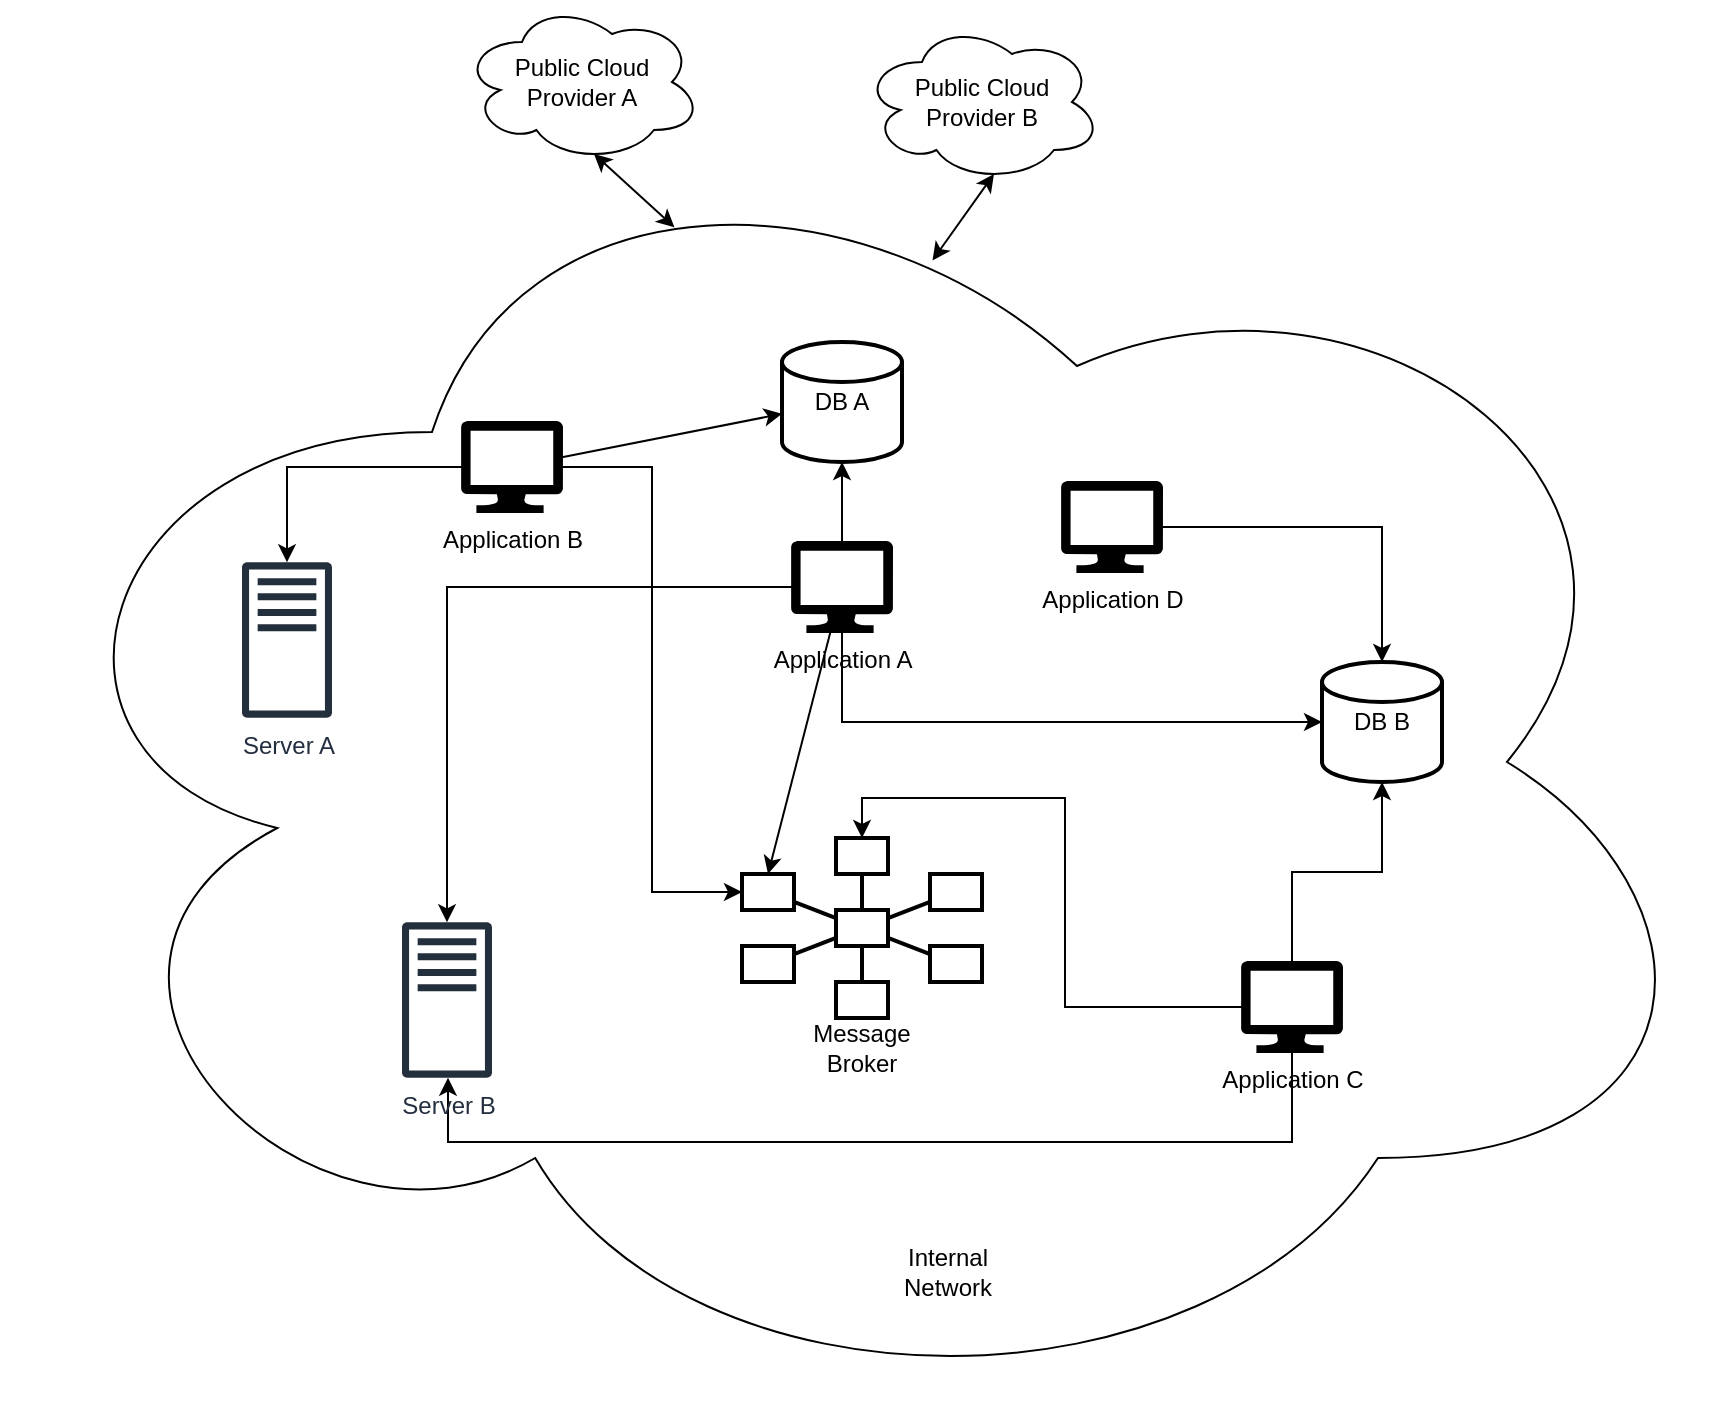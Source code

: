 <mxfile version="23.1.4" type="device">
  <diagram name="Page-1" id="sPnmD_4Wyx7seCbhBnno">
    <mxGraphModel dx="2314" dy="2229" grid="1" gridSize="10" guides="1" tooltips="1" connect="1" arrows="1" fold="1" page="1" pageScale="1" pageWidth="850" pageHeight="1100" math="0" shadow="0">
      <root>
        <mxCell id="0" />
        <mxCell id="1" parent="0" />
        <mxCell id="ukYczLT7QkBG6kKqyN5O-36" value="" style="ellipse;shape=cloud;whiteSpace=wrap;html=1;" vertex="1" parent="1">
          <mxGeometry x="20" y="-60" width="860" height="660" as="geometry" />
        </mxCell>
        <mxCell id="ukYczLT7QkBG6kKqyN5O-2" value="DB A" style="strokeWidth=2;html=1;shape=mxgraph.flowchart.database;whiteSpace=wrap;" vertex="1" parent="1">
          <mxGeometry x="410" y="60" width="60" height="60" as="geometry" />
        </mxCell>
        <mxCell id="ukYczLT7QkBG6kKqyN5O-38" style="edgeStyle=orthogonalEdgeStyle;rounded=0;orthogonalLoop=1;jettySize=auto;html=1;" edge="1" parent="1" source="ukYczLT7QkBG6kKqyN5O-3" target="ukYczLT7QkBG6kKqyN5O-2">
          <mxGeometry relative="1" as="geometry">
            <Array as="points">
              <mxPoint x="440" y="150" />
              <mxPoint x="440" y="150" />
            </Array>
          </mxGeometry>
        </mxCell>
        <mxCell id="ukYczLT7QkBG6kKqyN5O-45" style="rounded=0;orthogonalLoop=1;jettySize=auto;html=1;entryX=0.5;entryY=0;entryDx=0;entryDy=0;" edge="1" parent="1" source="ukYczLT7QkBG6kKqyN5O-3" target="ukYczLT7QkBG6kKqyN5O-6">
          <mxGeometry relative="1" as="geometry" />
        </mxCell>
        <mxCell id="ukYczLT7QkBG6kKqyN5O-59" style="edgeStyle=orthogonalEdgeStyle;rounded=0;orthogonalLoop=1;jettySize=auto;html=1;" edge="1" parent="1" source="ukYczLT7QkBG6kKqyN5O-3" target="ukYczLT7QkBG6kKqyN5O-33">
          <mxGeometry relative="1" as="geometry" />
        </mxCell>
        <mxCell id="ukYczLT7QkBG6kKqyN5O-3" value="&lt;div&gt;Application A&lt;br&gt;&lt;/div&gt;" style="verticalLabelPosition=bottom;html=1;verticalAlign=top;align=center;strokeColor=#000000;fillColor=#000000;shape=mxgraph.azure.computer;pointerEvents=1;" vertex="1" parent="1">
          <mxGeometry x="415" y="160" width="50" height="45" as="geometry" />
        </mxCell>
        <mxCell id="ukYczLT7QkBG6kKqyN5O-4" value="Server A" style="sketch=0;outlineConnect=0;fontColor=#232F3E;gradientColor=none;fillColor=#232F3D;strokeColor=none;dashed=0;verticalLabelPosition=bottom;verticalAlign=top;align=center;html=1;fontSize=12;fontStyle=0;aspect=fixed;pointerEvents=1;shape=mxgraph.aws4.traditional_server;" vertex="1" parent="1">
          <mxGeometry x="140" y="170" width="45" height="78" as="geometry" />
        </mxCell>
        <mxCell id="ukYczLT7QkBG6kKqyN5O-19" value="" style="group" vertex="1" connectable="0" parent="1">
          <mxGeometry x="390" y="308" width="120" height="120" as="geometry" />
        </mxCell>
        <mxCell id="ukYczLT7QkBG6kKqyN5O-5" value="" style="strokeWidth=2;dashed=0;align=center;fontSize=8;shape=rect;fillColor=#FFFFFF;strokeColor=#000000;" vertex="1" parent="ukYczLT7QkBG6kKqyN5O-19">
          <mxGeometry x="47" width="26" height="18" as="geometry" />
        </mxCell>
        <mxCell id="ukYczLT7QkBG6kKqyN5O-6" value="" style="strokeWidth=2;dashed=0;align=center;fontSize=8;shape=rect;fillColor=#FFFFFF;strokeColor=#000000;" vertex="1" parent="ukYczLT7QkBG6kKqyN5O-19">
          <mxGeometry y="18" width="26" height="18" as="geometry" />
        </mxCell>
        <mxCell id="ukYczLT7QkBG6kKqyN5O-7" value="" style="strokeWidth=2;dashed=0;align=center;fontSize=8;shape=rect;fillColor=#FFFFFF;strokeColor=#000000;" vertex="1" parent="ukYczLT7QkBG6kKqyN5O-19">
          <mxGeometry x="94" y="18" width="26" height="18" as="geometry" />
        </mxCell>
        <mxCell id="ukYczLT7QkBG6kKqyN5O-8" value="" style="strokeWidth=2;dashed=0;align=center;fontSize=8;shape=rect;fillColor=#FFFFFF;strokeColor=#000000;" vertex="1" parent="ukYczLT7QkBG6kKqyN5O-19">
          <mxGeometry y="54" width="26" height="18" as="geometry" />
        </mxCell>
        <mxCell id="ukYczLT7QkBG6kKqyN5O-9" value="" style="strokeWidth=2;dashed=0;align=center;fontSize=8;shape=rect;fillColor=#FFFFFF;strokeColor=#000000;" vertex="1" parent="ukYczLT7QkBG6kKqyN5O-19">
          <mxGeometry x="94" y="54" width="26" height="18" as="geometry" />
        </mxCell>
        <mxCell id="ukYczLT7QkBG6kKqyN5O-10" value="" style="strokeWidth=2;dashed=0;align=center;fontSize=8;shape=rect;fillColor=#FFFFFF;strokeColor=#000000;" vertex="1" parent="ukYczLT7QkBG6kKqyN5O-19">
          <mxGeometry x="47" y="72" width="26" height="18" as="geometry" />
        </mxCell>
        <mxCell id="ukYczLT7QkBG6kKqyN5O-11" value="" style="strokeWidth=2;dashed=0;align=center;fontSize=8;shape=rect;fillColor=#FFFFFF;strokeColor=#000000;" vertex="1" parent="ukYczLT7QkBG6kKqyN5O-19">
          <mxGeometry x="47" y="36" width="26" height="18" as="geometry" />
        </mxCell>
        <mxCell id="ukYczLT7QkBG6kKqyN5O-12" value="" style="edgeStyle=none;endArrow=none;dashed=0;html=1;strokeWidth=2;rounded=0;fillColor=#FFFFFF;" edge="1" source="ukYczLT7QkBG6kKqyN5O-11" target="ukYczLT7QkBG6kKqyN5O-5" parent="ukYczLT7QkBG6kKqyN5O-19">
          <mxGeometry relative="1" as="geometry" />
        </mxCell>
        <mxCell id="ukYczLT7QkBG6kKqyN5O-13" value="" style="edgeStyle=none;endArrow=none;dashed=0;html=1;strokeWidth=2;rounded=0;fillColor=#FFFFFF;" edge="1" source="ukYczLT7QkBG6kKqyN5O-11" target="ukYczLT7QkBG6kKqyN5O-6" parent="ukYczLT7QkBG6kKqyN5O-19">
          <mxGeometry relative="1" as="geometry" />
        </mxCell>
        <mxCell id="ukYczLT7QkBG6kKqyN5O-14" value="" style="edgeStyle=none;endArrow=none;dashed=0;html=1;strokeWidth=2;rounded=0;fillColor=#FFFFFF;" edge="1" source="ukYczLT7QkBG6kKqyN5O-11" target="ukYczLT7QkBG6kKqyN5O-7" parent="ukYczLT7QkBG6kKqyN5O-19">
          <mxGeometry relative="1" as="geometry" />
        </mxCell>
        <mxCell id="ukYczLT7QkBG6kKqyN5O-15" value="" style="edgeStyle=none;endArrow=none;dashed=0;html=1;strokeWidth=2;rounded=0;fillColor=#FFFFFF;" edge="1" source="ukYczLT7QkBG6kKqyN5O-11" target="ukYczLT7QkBG6kKqyN5O-8" parent="ukYczLT7QkBG6kKqyN5O-19">
          <mxGeometry relative="1" as="geometry" />
        </mxCell>
        <mxCell id="ukYczLT7QkBG6kKqyN5O-16" value="" style="edgeStyle=none;endArrow=none;dashed=0;html=1;strokeWidth=2;rounded=0;fillColor=#FFFFFF;" edge="1" source="ukYczLT7QkBG6kKqyN5O-11" target="ukYczLT7QkBG6kKqyN5O-9" parent="ukYczLT7QkBG6kKqyN5O-19">
          <mxGeometry relative="1" as="geometry" />
        </mxCell>
        <mxCell id="ukYczLT7QkBG6kKqyN5O-17" value="" style="edgeStyle=none;endArrow=none;dashed=0;html=1;strokeWidth=2;rounded=0;fillColor=#FFFFFF;" edge="1" source="ukYczLT7QkBG6kKqyN5O-11" target="ukYczLT7QkBG6kKqyN5O-10" parent="ukYczLT7QkBG6kKqyN5O-19">
          <mxGeometry relative="1" as="geometry" />
        </mxCell>
        <mxCell id="ukYczLT7QkBG6kKqyN5O-31" value="Message Broker" style="text;html=1;align=center;verticalAlign=middle;whiteSpace=wrap;rounded=0;" vertex="1" parent="ukYczLT7QkBG6kKqyN5O-19">
          <mxGeometry x="30" y="90" width="60" height="30" as="geometry" />
        </mxCell>
        <mxCell id="ukYczLT7QkBG6kKqyN5O-20" value="DB B" style="strokeWidth=2;html=1;shape=mxgraph.flowchart.database;whiteSpace=wrap;" vertex="1" parent="1">
          <mxGeometry x="680" y="220" width="60" height="60" as="geometry" />
        </mxCell>
        <mxCell id="ukYczLT7QkBG6kKqyN5O-37" style="rounded=0;orthogonalLoop=1;jettySize=auto;html=1;" edge="1" parent="1" source="ukYczLT7QkBG6kKqyN5O-21" target="ukYczLT7QkBG6kKqyN5O-2">
          <mxGeometry relative="1" as="geometry" />
        </mxCell>
        <mxCell id="ukYczLT7QkBG6kKqyN5O-44" style="edgeStyle=orthogonalEdgeStyle;rounded=0;orthogonalLoop=1;jettySize=auto;html=1;entryX=0;entryY=0.5;entryDx=0;entryDy=0;" edge="1" parent="1" source="ukYczLT7QkBG6kKqyN5O-21" target="ukYczLT7QkBG6kKqyN5O-6">
          <mxGeometry relative="1" as="geometry" />
        </mxCell>
        <mxCell id="ukYczLT7QkBG6kKqyN5O-58" style="edgeStyle=orthogonalEdgeStyle;rounded=0;orthogonalLoop=1;jettySize=auto;html=1;" edge="1" parent="1" source="ukYczLT7QkBG6kKqyN5O-21" target="ukYczLT7QkBG6kKqyN5O-4">
          <mxGeometry relative="1" as="geometry" />
        </mxCell>
        <mxCell id="ukYczLT7QkBG6kKqyN5O-21" value="Application B" style="verticalLabelPosition=bottom;html=1;verticalAlign=top;align=center;strokeColor=#000000;fillColor=#000000;shape=mxgraph.azure.computer;pointerEvents=1;" vertex="1" parent="1">
          <mxGeometry x="250" y="100" width="50" height="45" as="geometry" />
        </mxCell>
        <mxCell id="ukYczLT7QkBG6kKqyN5O-22" value="Application D" style="verticalLabelPosition=bottom;html=1;verticalAlign=top;align=center;strokeColor=#000000;fillColor=#000000;shape=mxgraph.azure.computer;pointerEvents=1;" vertex="1" parent="1">
          <mxGeometry x="550" y="130" width="50" height="45" as="geometry" />
        </mxCell>
        <mxCell id="ukYczLT7QkBG6kKqyN5O-41" style="edgeStyle=orthogonalEdgeStyle;rounded=0;orthogonalLoop=1;jettySize=auto;html=1;" edge="1" parent="1" source="ukYczLT7QkBG6kKqyN5O-23" target="ukYczLT7QkBG6kKqyN5O-20">
          <mxGeometry relative="1" as="geometry" />
        </mxCell>
        <mxCell id="ukYczLT7QkBG6kKqyN5O-43" style="edgeStyle=orthogonalEdgeStyle;rounded=0;orthogonalLoop=1;jettySize=auto;html=1;entryX=0.5;entryY=0;entryDx=0;entryDy=0;" edge="1" parent="1" source="ukYczLT7QkBG6kKqyN5O-23" target="ukYczLT7QkBG6kKqyN5O-5">
          <mxGeometry relative="1" as="geometry" />
        </mxCell>
        <mxCell id="ukYczLT7QkBG6kKqyN5O-62" style="edgeStyle=orthogonalEdgeStyle;rounded=0;orthogonalLoop=1;jettySize=auto;html=1;" edge="1" parent="1" source="ukYczLT7QkBG6kKqyN5O-23" target="ukYczLT7QkBG6kKqyN5O-33">
          <mxGeometry relative="1" as="geometry">
            <Array as="points">
              <mxPoint x="665" y="460" />
              <mxPoint x="243" y="460" />
            </Array>
          </mxGeometry>
        </mxCell>
        <mxCell id="ukYczLT7QkBG6kKqyN5O-23" value="&lt;div&gt;Application C&lt;/div&gt;" style="verticalLabelPosition=bottom;html=1;verticalAlign=top;align=center;strokeColor=#000000;fillColor=#000000;shape=mxgraph.azure.computer;pointerEvents=1;" vertex="1" parent="1">
          <mxGeometry x="640" y="370" width="50" height="45" as="geometry" />
        </mxCell>
        <mxCell id="ukYczLT7QkBG6kKqyN5O-33" value="Server B" style="sketch=0;outlineConnect=0;fontColor=#232F3E;gradientColor=none;fillColor=#232F3D;strokeColor=none;dashed=0;verticalLabelPosition=bottom;verticalAlign=top;align=center;html=1;fontSize=12;fontStyle=0;aspect=fixed;pointerEvents=1;shape=mxgraph.aws4.traditional_server;" vertex="1" parent="1">
          <mxGeometry x="220" y="350" width="45" height="78" as="geometry" />
        </mxCell>
        <mxCell id="ukYczLT7QkBG6kKqyN5O-39" style="edgeStyle=orthogonalEdgeStyle;rounded=0;orthogonalLoop=1;jettySize=auto;html=1;entryX=0.5;entryY=0;entryDx=0;entryDy=0;entryPerimeter=0;" edge="1" parent="1" source="ukYczLT7QkBG6kKqyN5O-22" target="ukYczLT7QkBG6kKqyN5O-20">
          <mxGeometry relative="1" as="geometry" />
        </mxCell>
        <mxCell id="ukYczLT7QkBG6kKqyN5O-40" style="edgeStyle=orthogonalEdgeStyle;rounded=0;orthogonalLoop=1;jettySize=auto;html=1;entryX=0;entryY=0.5;entryDx=0;entryDy=0;entryPerimeter=0;" edge="1" parent="1" source="ukYczLT7QkBG6kKqyN5O-3" target="ukYczLT7QkBG6kKqyN5O-20">
          <mxGeometry relative="1" as="geometry">
            <Array as="points">
              <mxPoint x="440" y="250" />
            </Array>
          </mxGeometry>
        </mxCell>
        <mxCell id="ukYczLT7QkBG6kKqyN5O-46" value="Internal Network" style="text;html=1;align=center;verticalAlign=middle;whiteSpace=wrap;rounded=0;" vertex="1" parent="1">
          <mxGeometry x="463" y="510" width="60" height="30" as="geometry" />
        </mxCell>
        <mxCell id="ukYczLT7QkBG6kKqyN5O-47" value="&lt;div&gt;Public Cloud&lt;/div&gt;&lt;div&gt;Provider A&lt;/div&gt;" style="ellipse;shape=cloud;whiteSpace=wrap;html=1;" vertex="1" parent="1">
          <mxGeometry x="250" y="-110" width="120" height="80" as="geometry" />
        </mxCell>
        <mxCell id="ukYczLT7QkBG6kKqyN5O-48" value="&lt;div&gt;Public Cloud&lt;/div&gt;&lt;div&gt;Provider B&lt;/div&gt;" style="ellipse;shape=cloud;whiteSpace=wrap;html=1;" vertex="1" parent="1">
          <mxGeometry x="450" y="-100" width="120" height="80" as="geometry" />
        </mxCell>
        <mxCell id="ukYczLT7QkBG6kKqyN5O-54" value="" style="endArrow=classic;startArrow=classic;html=1;rounded=0;entryX=0.55;entryY=0.95;entryDx=0;entryDy=0;entryPerimeter=0;exitX=0.541;exitY=0.12;exitDx=0;exitDy=0;exitPerimeter=0;" edge="1" parent="1" source="ukYczLT7QkBG6kKqyN5O-36" target="ukYczLT7QkBG6kKqyN5O-48">
          <mxGeometry width="50" height="50" relative="1" as="geometry">
            <mxPoint x="570" y="30" as="sourcePoint" />
            <mxPoint x="620" y="-20" as="targetPoint" />
          </mxGeometry>
        </mxCell>
        <mxCell id="ukYczLT7QkBG6kKqyN5O-55" value="" style="endArrow=classic;startArrow=classic;html=1;rounded=0;entryX=0.55;entryY=0.95;entryDx=0;entryDy=0;entryPerimeter=0;exitX=0.391;exitY=0.095;exitDx=0;exitDy=0;exitPerimeter=0;" edge="1" parent="1" source="ukYczLT7QkBG6kKqyN5O-36" target="ukYczLT7QkBG6kKqyN5O-47">
          <mxGeometry width="50" height="50" relative="1" as="geometry">
            <mxPoint x="261" y="16" as="sourcePoint" />
            <mxPoint x="315" y="-60" as="targetPoint" />
          </mxGeometry>
        </mxCell>
      </root>
    </mxGraphModel>
  </diagram>
</mxfile>
